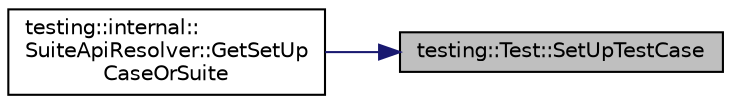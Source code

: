 digraph "testing::Test::SetUpTestCase"
{
 // LATEX_PDF_SIZE
  bgcolor="transparent";
  edge [fontname="Helvetica",fontsize="10",labelfontname="Helvetica",labelfontsize="10"];
  node [fontname="Helvetica",fontsize="10",shape=record];
  rankdir="RL";
  Node1 [label="testing::Test::SetUpTestCase",height=0.2,width=0.4,color="black", fillcolor="grey75", style="filled", fontcolor="black",tooltip=" "];
  Node1 -> Node2 [dir="back",color="midnightblue",fontsize="10",style="solid",fontname="Helvetica"];
  Node2 [label="testing::internal::\lSuiteApiResolver::GetSetUp\lCaseOrSuite",height=0.2,width=0.4,color="black",URL="$structtesting_1_1internal_1_1SuiteApiResolver.html#abae647b1fed9422fc596fd385de6dd5b",tooltip=" "];
}
